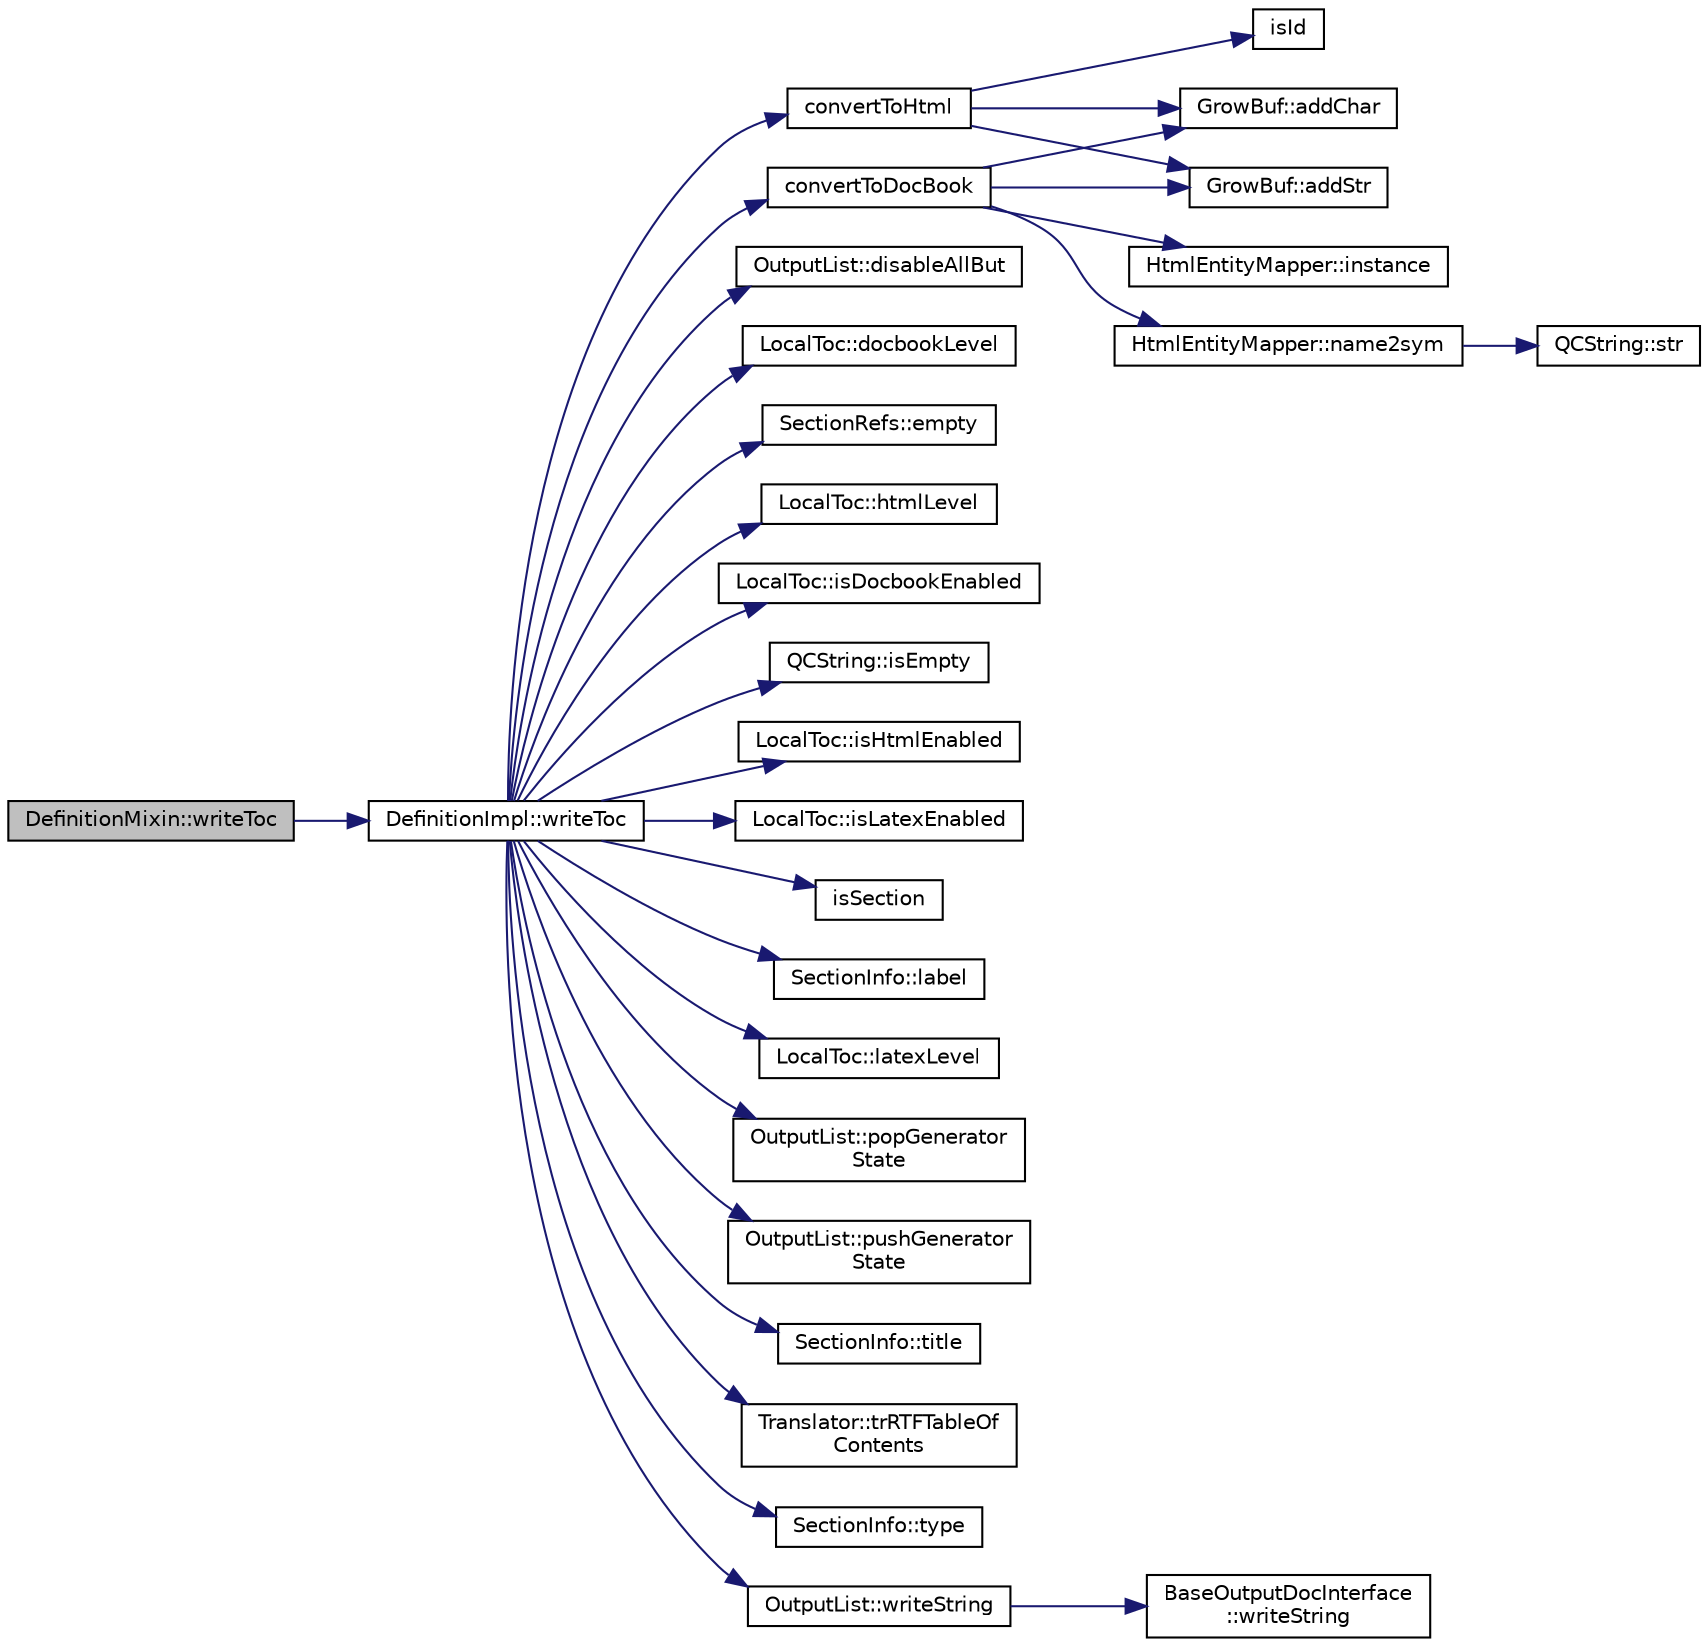digraph "DefinitionMixin::writeToc"
{
 // LATEX_PDF_SIZE
  edge [fontname="Helvetica",fontsize="10",labelfontname="Helvetica",labelfontsize="10"];
  node [fontname="Helvetica",fontsize="10",shape=record];
  rankdir="LR";
  Node1 [label="DefinitionMixin::writeToc",height=0.2,width=0.4,color="black", fillcolor="grey75", style="filled", fontcolor="black",tooltip=" "];
  Node1 -> Node2 [color="midnightblue",fontsize="10",style="solid",fontname="Helvetica"];
  Node2 [label="DefinitionImpl::writeToc",height=0.2,width=0.4,color="black", fillcolor="white", style="filled",URL="$classDefinitionImpl.html#acff1068065be6bd3a5526d291555c7a6",tooltip=" "];
  Node2 -> Node3 [color="midnightblue",fontsize="10",style="solid",fontname="Helvetica"];
  Node3 [label="convertToDocBook",height=0.2,width=0.4,color="black", fillcolor="white", style="filled",URL="$util_8cpp.html#a7c12b32b5b825c9fc989731c66ba1933",tooltip=" "];
  Node3 -> Node4 [color="midnightblue",fontsize="10",style="solid",fontname="Helvetica"];
  Node4 [label="GrowBuf::addChar",height=0.2,width=0.4,color="black", fillcolor="white", style="filled",URL="$classGrowBuf.html#a46b4677f555d2abc718f26e71a59efda",tooltip=" "];
  Node3 -> Node5 [color="midnightblue",fontsize="10",style="solid",fontname="Helvetica"];
  Node5 [label="GrowBuf::addStr",height=0.2,width=0.4,color="black", fillcolor="white", style="filled",URL="$classGrowBuf.html#a5e0ff6d9f7a7139725d77a9d669340f3",tooltip=" "];
  Node3 -> Node6 [color="midnightblue",fontsize="10",style="solid",fontname="Helvetica"];
  Node6 [label="HtmlEntityMapper::instance",height=0.2,width=0.4,color="black", fillcolor="white", style="filled",URL="$classHtmlEntityMapper.html#ae6ddba77b763691a6e3a1c9021e8d944",tooltip=" "];
  Node3 -> Node7 [color="midnightblue",fontsize="10",style="solid",fontname="Helvetica"];
  Node7 [label="HtmlEntityMapper::name2sym",height=0.2,width=0.4,color="black", fillcolor="white", style="filled",URL="$classHtmlEntityMapper.html#ae5a015b9df7e2e99420e8fe7d4adbd71",tooltip="Give code of the requested HTML entity name."];
  Node7 -> Node8 [color="midnightblue",fontsize="10",style="solid",fontname="Helvetica"];
  Node8 [label="QCString::str",height=0.2,width=0.4,color="black", fillcolor="white", style="filled",URL="$classQCString.html#a9824b07232eea418ab3b3e7dc3178eec",tooltip=" "];
  Node2 -> Node9 [color="midnightblue",fontsize="10",style="solid",fontname="Helvetica"];
  Node9 [label="convertToHtml",height=0.2,width=0.4,color="black", fillcolor="white", style="filled",URL="$util_8cpp.html#a2a3368111f86b401c8f223cd7374b5ac",tooltip=" "];
  Node9 -> Node4 [color="midnightblue",fontsize="10",style="solid",fontname="Helvetica"];
  Node9 -> Node5 [color="midnightblue",fontsize="10",style="solid",fontname="Helvetica"];
  Node9 -> Node10 [color="midnightblue",fontsize="10",style="solid",fontname="Helvetica"];
  Node10 [label="isId",height=0.2,width=0.4,color="black", fillcolor="white", style="filled",URL="$util_8h.html#ae320c88a8522836f00095d566529046f",tooltip=" "];
  Node2 -> Node11 [color="midnightblue",fontsize="10",style="solid",fontname="Helvetica"];
  Node11 [label="OutputList::disableAllBut",height=0.2,width=0.4,color="black", fillcolor="white", style="filled",URL="$classOutputList.html#a73f9be626eea01f1ccd1b446dcf2c003",tooltip=" "];
  Node2 -> Node12 [color="midnightblue",fontsize="10",style="solid",fontname="Helvetica"];
  Node12 [label="LocalToc::docbookLevel",height=0.2,width=0.4,color="black", fillcolor="white", style="filled",URL="$classLocalToc.html#a5ecf76de70ae4c4d0c95fa0472282514",tooltip=" "];
  Node2 -> Node13 [color="midnightblue",fontsize="10",style="solid",fontname="Helvetica"];
  Node13 [label="SectionRefs::empty",height=0.2,width=0.4,color="black", fillcolor="white", style="filled",URL="$classSectionRefs.html#a3efa721d8017a60e0c5e8847af4c320e",tooltip=" "];
  Node2 -> Node14 [color="midnightblue",fontsize="10",style="solid",fontname="Helvetica"];
  Node14 [label="LocalToc::htmlLevel",height=0.2,width=0.4,color="black", fillcolor="white", style="filled",URL="$classLocalToc.html#a8cdc5e389caf05398964aded60de1ff0",tooltip=" "];
  Node2 -> Node15 [color="midnightblue",fontsize="10",style="solid",fontname="Helvetica"];
  Node15 [label="LocalToc::isDocbookEnabled",height=0.2,width=0.4,color="black", fillcolor="white", style="filled",URL="$classLocalToc.html#aef79ee9848fb8c2d09ed0e8ab101fc5c",tooltip=" "];
  Node2 -> Node16 [color="midnightblue",fontsize="10",style="solid",fontname="Helvetica"];
  Node16 [label="QCString::isEmpty",height=0.2,width=0.4,color="black", fillcolor="white", style="filled",URL="$classQCString.html#a621c4090d69ad7d05ef8e5234376c3d8",tooltip=" "];
  Node2 -> Node17 [color="midnightblue",fontsize="10",style="solid",fontname="Helvetica"];
  Node17 [label="LocalToc::isHtmlEnabled",height=0.2,width=0.4,color="black", fillcolor="white", style="filled",URL="$classLocalToc.html#a07b1cd7e11164849f2de2a568cd584eb",tooltip=" "];
  Node2 -> Node18 [color="midnightblue",fontsize="10",style="solid",fontname="Helvetica"];
  Node18 [label="LocalToc::isLatexEnabled",height=0.2,width=0.4,color="black", fillcolor="white", style="filled",URL="$classLocalToc.html#af62a2335cca0b04ddbda5cc57e59bd19",tooltip=" "];
  Node2 -> Node19 [color="midnightblue",fontsize="10",style="solid",fontname="Helvetica"];
  Node19 [label="isSection",height=0.2,width=0.4,color="black", fillcolor="white", style="filled",URL="$section_8h.html#a9b4536753cf263fcd4a38e2af0f2c457",tooltip="return true if type is a section, and false if it is a page, anchor or table."];
  Node2 -> Node20 [color="midnightblue",fontsize="10",style="solid",fontname="Helvetica"];
  Node20 [label="SectionInfo::label",height=0.2,width=0.4,color="black", fillcolor="white", style="filled",URL="$classSectionInfo.html#a3028bd10d3288ef120bd833e0ebc57ab",tooltip=" "];
  Node2 -> Node21 [color="midnightblue",fontsize="10",style="solid",fontname="Helvetica"];
  Node21 [label="LocalToc::latexLevel",height=0.2,width=0.4,color="black", fillcolor="white", style="filled",URL="$classLocalToc.html#a6de83921649038414bd0d40104245e19",tooltip=" "];
  Node2 -> Node22 [color="midnightblue",fontsize="10",style="solid",fontname="Helvetica"];
  Node22 [label="OutputList::popGenerator\lState",height=0.2,width=0.4,color="black", fillcolor="white", style="filled",URL="$classOutputList.html#a94eb1af2ea07425ef1faa539d24adcf8",tooltip=" "];
  Node2 -> Node23 [color="midnightblue",fontsize="10",style="solid",fontname="Helvetica"];
  Node23 [label="OutputList::pushGenerator\lState",height=0.2,width=0.4,color="black", fillcolor="white", style="filled",URL="$classOutputList.html#a885957a64f7d87aefb663c4ec903188f",tooltip=" "];
  Node2 -> Node24 [color="midnightblue",fontsize="10",style="solid",fontname="Helvetica"];
  Node24 [label="SectionInfo::title",height=0.2,width=0.4,color="black", fillcolor="white", style="filled",URL="$classSectionInfo.html#ac6aefd1d628bbdb94dc3b8e176a72f9b",tooltip=" "];
  Node2 -> Node25 [color="midnightblue",fontsize="10",style="solid",fontname="Helvetica"];
  Node25 [label="Translator::trRTFTableOf\lContents",height=0.2,width=0.4,color="black", fillcolor="white", style="filled",URL="$classTranslator.html#a68212eef7295b4a261cd05b88f00aa8b",tooltip=" "];
  Node2 -> Node26 [color="midnightblue",fontsize="10",style="solid",fontname="Helvetica"];
  Node26 [label="SectionInfo::type",height=0.2,width=0.4,color="black", fillcolor="white", style="filled",URL="$classSectionInfo.html#ad3818ca1a9c067d97176dcbaf7022d9e",tooltip=" "];
  Node2 -> Node27 [color="midnightblue",fontsize="10",style="solid",fontname="Helvetica"];
  Node27 [label="OutputList::writeString",height=0.2,width=0.4,color="black", fillcolor="white", style="filled",URL="$classOutputList.html#a07cac8a8981da35314f77d8f3edb7f76",tooltip=" "];
  Node27 -> Node28 [color="midnightblue",fontsize="10",style="solid",fontname="Helvetica"];
  Node28 [label="BaseOutputDocInterface\l::writeString",height=0.2,width=0.4,color="black", fillcolor="white", style="filled",URL="$classBaseOutputDocInterface.html#a1b8c0b05080d0e73bc10a0dfaeb03320",tooltip=" "];
}
